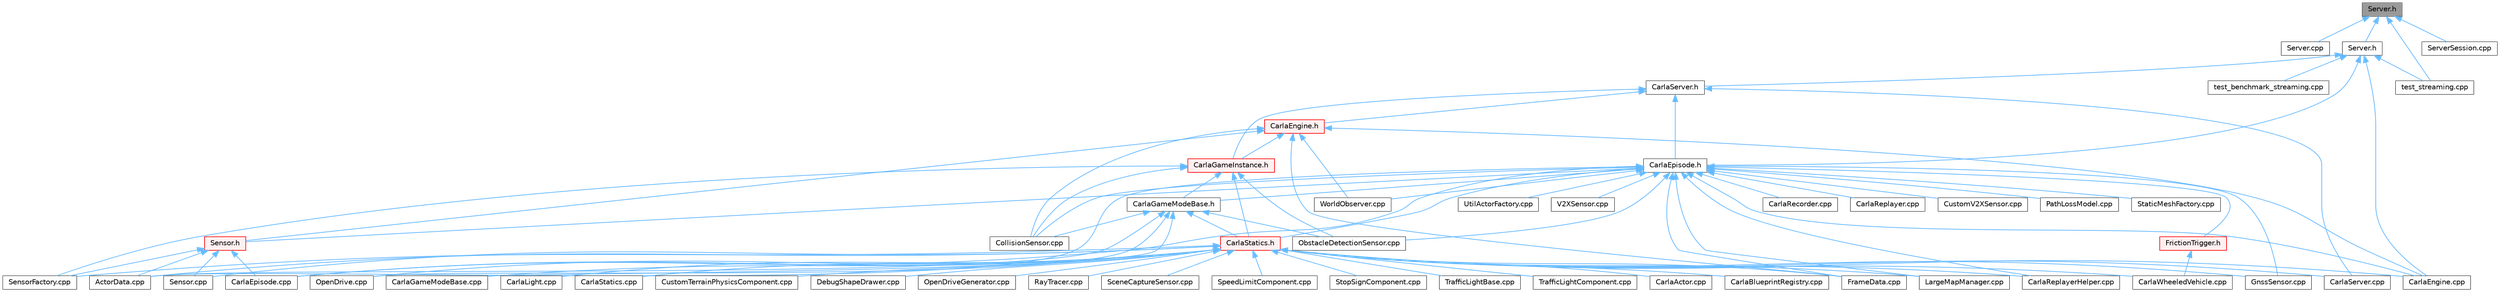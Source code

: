 digraph "Server.h"
{
 // INTERACTIVE_SVG=YES
 // LATEX_PDF_SIZE
  bgcolor="transparent";
  edge [fontname=Helvetica,fontsize=10,labelfontname=Helvetica,labelfontsize=10];
  node [fontname=Helvetica,fontsize=10,shape=box,height=0.2,width=0.4];
  Node1 [id="Node000001",label="Server.h",height=0.2,width=0.4,color="gray40", fillcolor="grey60", style="filled", fontcolor="black",tooltip=" "];
  Node1 -> Node2 [id="edge1_Node000001_Node000002",dir="back",color="steelblue1",style="solid",tooltip=" "];
  Node2 [id="Node000002",label="Server.cpp",height=0.2,width=0.4,color="grey40", fillcolor="white", style="filled",URL="$db/dd9/Server_8cpp.html",tooltip=" "];
  Node1 -> Node3 [id="edge2_Node000001_Node000003",dir="back",color="steelblue1",style="solid",tooltip=" "];
  Node3 [id="Node000003",label="Server.h",height=0.2,width=0.4,color="grey40", fillcolor="white", style="filled",URL="$d8/df6/streaming_2Server_8h.html",tooltip=" "];
  Node3 -> Node4 [id="edge3_Node000003_Node000004",dir="back",color="steelblue1",style="solid",tooltip=" "];
  Node4 [id="Node000004",label="CarlaEngine.cpp",height=0.2,width=0.4,color="grey40", fillcolor="white", style="filled",URL="$d6/da1/CarlaEngine_8cpp.html",tooltip=" "];
  Node3 -> Node5 [id="edge4_Node000003_Node000005",dir="back",color="steelblue1",style="solid",tooltip=" "];
  Node5 [id="Node000005",label="CarlaEpisode.h",height=0.2,width=0.4,color="grey40", fillcolor="white", style="filled",URL="$de/db8/CarlaEpisode_8h.html",tooltip=" "];
  Node5 -> Node6 [id="edge5_Node000005_Node000006",dir="back",color="steelblue1",style="solid",tooltip=" "];
  Node6 [id="Node000006",label="ActorData.cpp",height=0.2,width=0.4,color="grey40", fillcolor="white", style="filled",URL="$da/d7f/ActorData_8cpp.html",tooltip=" "];
  Node5 -> Node4 [id="edge6_Node000005_Node000004",dir="back",color="steelblue1",style="solid",tooltip=" "];
  Node5 -> Node7 [id="edge7_Node000005_Node000007",dir="back",color="steelblue1",style="solid",tooltip=" "];
  Node7 [id="Node000007",label="CarlaEpisode.cpp",height=0.2,width=0.4,color="grey40", fillcolor="white", style="filled",URL="$d6/dd9/CarlaEpisode_8cpp.html",tooltip=" "];
  Node5 -> Node8 [id="edge8_Node000005_Node000008",dir="back",color="steelblue1",style="solid",tooltip=" "];
  Node8 [id="Node000008",label="CarlaGameModeBase.h",height=0.2,width=0.4,color="grey40", fillcolor="white", style="filled",URL="$d3/d49/CarlaGameModeBase_8h.html",tooltip=" "];
  Node8 -> Node6 [id="edge9_Node000008_Node000006",dir="back",color="steelblue1",style="solid",tooltip=" "];
  Node8 -> Node9 [id="edge10_Node000008_Node000009",dir="back",color="steelblue1",style="solid",tooltip=" "];
  Node9 [id="Node000009",label="CarlaGameModeBase.cpp",height=0.2,width=0.4,color="grey40", fillcolor="white", style="filled",URL="$d0/d2e/CarlaGameModeBase_8cpp.html",tooltip=" "];
  Node8 -> Node10 [id="edge11_Node000008_Node000010",dir="back",color="steelblue1",style="solid",tooltip=" "];
  Node10 [id="Node000010",label="CarlaStatics.h",height=0.2,width=0.4,color="red", fillcolor="#FFF0F0", style="filled",URL="$d9/dc8/CarlaStatics_8h.html",tooltip=" "];
  Node10 -> Node6 [id="edge12_Node000010_Node000006",dir="back",color="steelblue1",style="solid",tooltip=" "];
  Node10 -> Node11 [id="edge13_Node000010_Node000011",dir="back",color="steelblue1",style="solid",tooltip=" "];
  Node11 [id="Node000011",label="CarlaActor.cpp",height=0.2,width=0.4,color="grey40", fillcolor="white", style="filled",URL="$d3/d43/CarlaActor_8cpp.html",tooltip=" "];
  Node10 -> Node12 [id="edge14_Node000010_Node000012",dir="back",color="steelblue1",style="solid",tooltip=" "];
  Node12 [id="Node000012",label="CarlaBlueprintRegistry.cpp",height=0.2,width=0.4,color="grey40", fillcolor="white", style="filled",URL="$d0/d3b/CarlaBlueprintRegistry_8cpp.html",tooltip=" "];
  Node10 -> Node4 [id="edge15_Node000010_Node000004",dir="back",color="steelblue1",style="solid",tooltip=" "];
  Node10 -> Node7 [id="edge16_Node000010_Node000007",dir="back",color="steelblue1",style="solid",tooltip=" "];
  Node10 -> Node9 [id="edge17_Node000010_Node000009",dir="back",color="steelblue1",style="solid",tooltip=" "];
  Node10 -> Node13 [id="edge18_Node000010_Node000013",dir="back",color="steelblue1",style="solid",tooltip=" "];
  Node13 [id="Node000013",label="CarlaLight.cpp",height=0.2,width=0.4,color="grey40", fillcolor="white", style="filled",URL="$d9/d95/CarlaLight_8cpp.html",tooltip=" "];
  Node10 -> Node14 [id="edge19_Node000010_Node000014",dir="back",color="steelblue1",style="solid",tooltip=" "];
  Node14 [id="Node000014",label="CarlaReplayerHelper.cpp",height=0.2,width=0.4,color="grey40", fillcolor="white", style="filled",URL="$d2/d32/CarlaReplayerHelper_8cpp.html",tooltip=" "];
  Node10 -> Node15 [id="edge20_Node000010_Node000015",dir="back",color="steelblue1",style="solid",tooltip=" "];
  Node15 [id="Node000015",label="CarlaServer.cpp",height=0.2,width=0.4,color="grey40", fillcolor="white", style="filled",URL="$db/d6c/CarlaServer_8cpp.html",tooltip=" "];
  Node10 -> Node16 [id="edge21_Node000010_Node000016",dir="back",color="steelblue1",style="solid",tooltip=" "];
  Node16 [id="Node000016",label="CarlaStatics.cpp",height=0.2,width=0.4,color="grey40", fillcolor="white", style="filled",URL="$d5/d6e/CarlaStatics_8cpp.html",tooltip=" "];
  Node10 -> Node17 [id="edge22_Node000010_Node000017",dir="back",color="steelblue1",style="solid",tooltip=" "];
  Node17 [id="Node000017",label="CarlaWheeledVehicle.cpp",height=0.2,width=0.4,color="grey40", fillcolor="white", style="filled",URL="$dc/d65/CarlaWheeledVehicle_8cpp.html",tooltip=" "];
  Node10 -> Node18 [id="edge23_Node000010_Node000018",dir="back",color="steelblue1",style="solid",tooltip=" "];
  Node18 [id="Node000018",label="CustomTerrainPhysicsComponent.cpp",height=0.2,width=0.4,color="grey40", fillcolor="white", style="filled",URL="$d1/d59/CustomTerrainPhysicsComponent_8cpp.html",tooltip=" "];
  Node10 -> Node19 [id="edge24_Node000010_Node000019",dir="back",color="steelblue1",style="solid",tooltip=" "];
  Node19 [id="Node000019",label="DebugShapeDrawer.cpp",height=0.2,width=0.4,color="grey40", fillcolor="white", style="filled",URL="$d3/d7b/DebugShapeDrawer_8cpp.html",tooltip=" "];
  Node10 -> Node20 [id="edge25_Node000010_Node000020",dir="back",color="steelblue1",style="solid",tooltip=" "];
  Node20 [id="Node000020",label="FrameData.cpp",height=0.2,width=0.4,color="grey40", fillcolor="white", style="filled",URL="$df/d8a/FrameData_8cpp.html",tooltip=" "];
  Node10 -> Node21 [id="edge26_Node000010_Node000021",dir="back",color="steelblue1",style="solid",tooltip=" "];
  Node21 [id="Node000021",label="GnssSensor.cpp",height=0.2,width=0.4,color="grey40", fillcolor="white", style="filled",URL="$d7/d22/GnssSensor_8cpp.html",tooltip=" "];
  Node10 -> Node22 [id="edge27_Node000010_Node000022",dir="back",color="steelblue1",style="solid",tooltip=" "];
  Node22 [id="Node000022",label="LargeMapManager.cpp",height=0.2,width=0.4,color="grey40", fillcolor="white", style="filled",URL="$df/d6c/LargeMapManager_8cpp.html",tooltip=" "];
  Node10 -> Node23 [id="edge28_Node000010_Node000023",dir="back",color="steelblue1",style="solid",tooltip=" "];
  Node23 [id="Node000023",label="OpenDrive.cpp",height=0.2,width=0.4,color="grey40", fillcolor="white", style="filled",URL="$d9/d30/Unreal_2CarlaUE4_2Plugins_2Carla_2Source_2Carla_2OpenDrive_2OpenDrive_8cpp.html",tooltip=" "];
  Node10 -> Node24 [id="edge29_Node000010_Node000024",dir="back",color="steelblue1",style="solid",tooltip=" "];
  Node24 [id="Node000024",label="OpenDriveGenerator.cpp",height=0.2,width=0.4,color="grey40", fillcolor="white", style="filled",URL="$dc/d85/OpenDriveGenerator_8cpp.html",tooltip=" "];
  Node10 -> Node25 [id="edge30_Node000010_Node000025",dir="back",color="steelblue1",style="solid",tooltip=" "];
  Node25 [id="Node000025",label="RayTracer.cpp",height=0.2,width=0.4,color="grey40", fillcolor="white", style="filled",URL="$de/dc2/RayTracer_8cpp.html",tooltip=" "];
  Node10 -> Node26 [id="edge31_Node000010_Node000026",dir="back",color="steelblue1",style="solid",tooltip=" "];
  Node26 [id="Node000026",label="SceneCaptureSensor.cpp",height=0.2,width=0.4,color="grey40", fillcolor="white", style="filled",URL="$db/d2d/SceneCaptureSensor_8cpp.html",tooltip=" "];
  Node10 -> Node27 [id="edge32_Node000010_Node000027",dir="back",color="steelblue1",style="solid",tooltip=" "];
  Node27 [id="Node000027",label="Sensor.cpp",height=0.2,width=0.4,color="grey40", fillcolor="white", style="filled",URL="$d7/d16/Sensor_8cpp.html",tooltip=" "];
  Node10 -> Node28 [id="edge33_Node000010_Node000028",dir="back",color="steelblue1",style="solid",tooltip=" "];
  Node28 [id="Node000028",label="SensorFactory.cpp",height=0.2,width=0.4,color="grey40", fillcolor="white", style="filled",URL="$d0/dde/SensorFactory_8cpp.html",tooltip=" "];
  Node10 -> Node29 [id="edge34_Node000010_Node000029",dir="back",color="steelblue1",style="solid",tooltip=" "];
  Node29 [id="Node000029",label="SpeedLimitComponent.cpp",height=0.2,width=0.4,color="grey40", fillcolor="white", style="filled",URL="$d2/dd9/SpeedLimitComponent_8cpp.html",tooltip=" "];
  Node10 -> Node30 [id="edge35_Node000010_Node000030",dir="back",color="steelblue1",style="solid",tooltip=" "];
  Node30 [id="Node000030",label="StopSignComponent.cpp",height=0.2,width=0.4,color="grey40", fillcolor="white", style="filled",URL="$d6/ddb/StopSignComponent_8cpp.html",tooltip=" "];
  Node10 -> Node31 [id="edge36_Node000010_Node000031",dir="back",color="steelblue1",style="solid",tooltip=" "];
  Node31 [id="Node000031",label="TrafficLightBase.cpp",height=0.2,width=0.4,color="grey40", fillcolor="white", style="filled",URL="$d2/d40/TrafficLightBase_8cpp.html",tooltip=" "];
  Node10 -> Node32 [id="edge37_Node000010_Node000032",dir="back",color="steelblue1",style="solid",tooltip=" "];
  Node32 [id="Node000032",label="TrafficLightComponent.cpp",height=0.2,width=0.4,color="grey40", fillcolor="white", style="filled",URL="$d3/dcd/TrafficLightComponent_8cpp.html",tooltip=" "];
  Node8 -> Node38 [id="edge38_Node000008_Node000038",dir="back",color="steelblue1",style="solid",tooltip=" "];
  Node38 [id="Node000038",label="CollisionSensor.cpp",height=0.2,width=0.4,color="grey40", fillcolor="white", style="filled",URL="$da/df0/CollisionSensor_8cpp.html",tooltip=" "];
  Node8 -> Node39 [id="edge39_Node000008_Node000039",dir="back",color="steelblue1",style="solid",tooltip=" "];
  Node39 [id="Node000039",label="ObstacleDetectionSensor.cpp",height=0.2,width=0.4,color="grey40", fillcolor="white", style="filled",URL="$d2/d70/ObstacleDetectionSensor_8cpp.html",tooltip=" "];
  Node8 -> Node23 [id="edge40_Node000008_Node000023",dir="back",color="steelblue1",style="solid",tooltip=" "];
  Node5 -> Node40 [id="edge41_Node000005_Node000040",dir="back",color="steelblue1",style="solid",tooltip=" "];
  Node40 [id="Node000040",label="CarlaRecorder.cpp",height=0.2,width=0.4,color="grey40", fillcolor="white", style="filled",URL="$da/d49/CarlaRecorder_8cpp.html",tooltip=" "];
  Node5 -> Node41 [id="edge42_Node000005_Node000041",dir="back",color="steelblue1",style="solid",tooltip=" "];
  Node41 [id="Node000041",label="CarlaReplayer.cpp",height=0.2,width=0.4,color="grey40", fillcolor="white", style="filled",URL="$db/dba/CarlaReplayer_8cpp.html",tooltip=" "];
  Node5 -> Node14 [id="edge43_Node000005_Node000014",dir="back",color="steelblue1",style="solid",tooltip=" "];
  Node5 -> Node10 [id="edge44_Node000005_Node000010",dir="back",color="steelblue1",style="solid",tooltip=" "];
  Node5 -> Node38 [id="edge45_Node000005_Node000038",dir="back",color="steelblue1",style="solid",tooltip=" "];
  Node5 -> Node42 [id="edge46_Node000005_Node000042",dir="back",color="steelblue1",style="solid",tooltip=" "];
  Node42 [id="Node000042",label="CustomV2XSensor.cpp",height=0.2,width=0.4,color="grey40", fillcolor="white", style="filled",URL="$d8/d97/CustomV2XSensor_8cpp.html",tooltip=" "];
  Node5 -> Node20 [id="edge47_Node000005_Node000020",dir="back",color="steelblue1",style="solid",tooltip=" "];
  Node5 -> Node43 [id="edge48_Node000005_Node000043",dir="back",color="steelblue1",style="solid",tooltip=" "];
  Node43 [id="Node000043",label="FrictionTrigger.h",height=0.2,width=0.4,color="red", fillcolor="#FFF0F0", style="filled",URL="$d4/d30/FrictionTrigger_8h.html",tooltip=" "];
  Node43 -> Node17 [id="edge49_Node000043_Node000017",dir="back",color="steelblue1",style="solid",tooltip=" "];
  Node5 -> Node21 [id="edge50_Node000005_Node000021",dir="back",color="steelblue1",style="solid",tooltip=" "];
  Node5 -> Node22 [id="edge51_Node000005_Node000022",dir="back",color="steelblue1",style="solid",tooltip=" "];
  Node5 -> Node39 [id="edge52_Node000005_Node000039",dir="back",color="steelblue1",style="solid",tooltip=" "];
  Node5 -> Node45 [id="edge53_Node000005_Node000045",dir="back",color="steelblue1",style="solid",tooltip=" "];
  Node45 [id="Node000045",label="PathLossModel.cpp",height=0.2,width=0.4,color="grey40", fillcolor="white", style="filled",URL="$d9/dcb/PathLossModel_8cpp.html",tooltip=" "];
  Node5 -> Node46 [id="edge54_Node000005_Node000046",dir="back",color="steelblue1",style="solid",tooltip=" "];
  Node46 [id="Node000046",label="Sensor.h",height=0.2,width=0.4,color="red", fillcolor="#FFF0F0", style="filled",URL="$d7/d7d/Unreal_2CarlaUE4_2Plugins_2Carla_2Source_2Carla_2Sensor_2Sensor_8h.html",tooltip=" "];
  Node46 -> Node6 [id="edge55_Node000046_Node000006",dir="back",color="steelblue1",style="solid",tooltip=" "];
  Node46 -> Node7 [id="edge56_Node000046_Node000007",dir="back",color="steelblue1",style="solid",tooltip=" "];
  Node46 -> Node27 [id="edge57_Node000046_Node000027",dir="back",color="steelblue1",style="solid",tooltip=" "];
  Node46 -> Node28 [id="edge58_Node000046_Node000028",dir="back",color="steelblue1",style="solid",tooltip=" "];
  Node5 -> Node75 [id="edge59_Node000005_Node000075",dir="back",color="steelblue1",style="solid",tooltip=" "];
  Node75 [id="Node000075",label="StaticMeshFactory.cpp",height=0.2,width=0.4,color="grey40", fillcolor="white", style="filled",URL="$d7/dc4/StaticMeshFactory_8cpp.html",tooltip=" "];
  Node5 -> Node76 [id="edge60_Node000005_Node000076",dir="back",color="steelblue1",style="solid",tooltip=" "];
  Node76 [id="Node000076",label="UtilActorFactory.cpp",height=0.2,width=0.4,color="grey40", fillcolor="white", style="filled",URL="$dc/df0/UtilActorFactory_8cpp.html",tooltip=" "];
  Node5 -> Node50 [id="edge61_Node000005_Node000050",dir="back",color="steelblue1",style="solid",tooltip=" "];
  Node50 [id="Node000050",label="V2XSensor.cpp",height=0.2,width=0.4,color="grey40", fillcolor="white", style="filled",URL="$d2/df9/V2XSensor_8cpp.html",tooltip=" "];
  Node5 -> Node94 [id="edge62_Node000005_Node000094",dir="back",color="steelblue1",style="solid",tooltip=" "];
  Node94 [id="Node000094",label="WorldObserver.cpp",height=0.2,width=0.4,color="grey40", fillcolor="white", style="filled",URL="$d9/de7/WorldObserver_8cpp.html",tooltip=" "];
  Node3 -> Node95 [id="edge63_Node000003_Node000095",dir="back",color="steelblue1",style="solid",tooltip=" "];
  Node95 [id="Node000095",label="CarlaServer.h",height=0.2,width=0.4,color="grey40", fillcolor="white", style="filled",URL="$d0/d35/CarlaServer_8h.html",tooltip=" "];
  Node95 -> Node96 [id="edge64_Node000095_Node000096",dir="back",color="steelblue1",style="solid",tooltip=" "];
  Node96 [id="Node000096",label="CarlaEngine.h",height=0.2,width=0.4,color="red", fillcolor="#FFF0F0", style="filled",URL="$d0/d11/CarlaEngine_8h.html",tooltip=" "];
  Node96 -> Node4 [id="edge65_Node000096_Node000004",dir="back",color="steelblue1",style="solid",tooltip=" "];
  Node96 -> Node99 [id="edge66_Node000096_Node000099",dir="back",color="steelblue1",style="solid",tooltip=" "];
  Node99 [id="Node000099",label="CarlaGameInstance.h",height=0.2,width=0.4,color="red", fillcolor="#FFF0F0", style="filled",URL="$d2/dba/CarlaGameInstance_8h.html",tooltip=" "];
  Node99 -> Node8 [id="edge67_Node000099_Node000008",dir="back",color="steelblue1",style="solid",tooltip=" "];
  Node99 -> Node10 [id="edge68_Node000099_Node000010",dir="back",color="steelblue1",style="solid",tooltip=" "];
  Node99 -> Node38 [id="edge69_Node000099_Node000038",dir="back",color="steelblue1",style="solid",tooltip=" "];
  Node99 -> Node39 [id="edge70_Node000099_Node000039",dir="back",color="steelblue1",style="solid",tooltip=" "];
  Node99 -> Node28 [id="edge71_Node000099_Node000028",dir="back",color="steelblue1",style="solid",tooltip=" "];
  Node96 -> Node38 [id="edge72_Node000096_Node000038",dir="back",color="steelblue1",style="solid",tooltip=" "];
  Node96 -> Node20 [id="edge73_Node000096_Node000020",dir="back",color="steelblue1",style="solid",tooltip=" "];
  Node96 -> Node46 [id="edge74_Node000096_Node000046",dir="back",color="steelblue1",style="solid",tooltip=" "];
  Node96 -> Node94 [id="edge75_Node000096_Node000094",dir="back",color="steelblue1",style="solid",tooltip=" "];
  Node95 -> Node5 [id="edge76_Node000095_Node000005",dir="back",color="steelblue1",style="solid",tooltip=" "];
  Node95 -> Node99 [id="edge77_Node000095_Node000099",dir="back",color="steelblue1",style="solid",tooltip=" "];
  Node95 -> Node15 [id="edge78_Node000095_Node000015",dir="back",color="steelblue1",style="solid",tooltip=" "];
  Node3 -> Node106 [id="edge79_Node000003_Node000106",dir="back",color="steelblue1",style="solid",tooltip=" "];
  Node106 [id="Node000106",label="test_benchmark_streaming.cpp",height=0.2,width=0.4,color="grey40", fillcolor="white", style="filled",URL="$db/dc1/test__benchmark__streaming_8cpp.html",tooltip=" "];
  Node3 -> Node107 [id="edge80_Node000003_Node000107",dir="back",color="steelblue1",style="solid",tooltip=" "];
  Node107 [id="Node000107",label="test_streaming.cpp",height=0.2,width=0.4,color="grey40", fillcolor="white", style="filled",URL="$d3/d36/test__streaming_8cpp.html",tooltip=" "];
  Node1 -> Node108 [id="edge81_Node000001_Node000108",dir="back",color="steelblue1",style="solid",tooltip=" "];
  Node108 [id="Node000108",label="ServerSession.cpp",height=0.2,width=0.4,color="grey40", fillcolor="white", style="filled",URL="$df/d1e/ServerSession_8cpp.html",tooltip=" "];
  Node1 -> Node107 [id="edge82_Node000001_Node000107",dir="back",color="steelblue1",style="solid",tooltip=" "];
}
